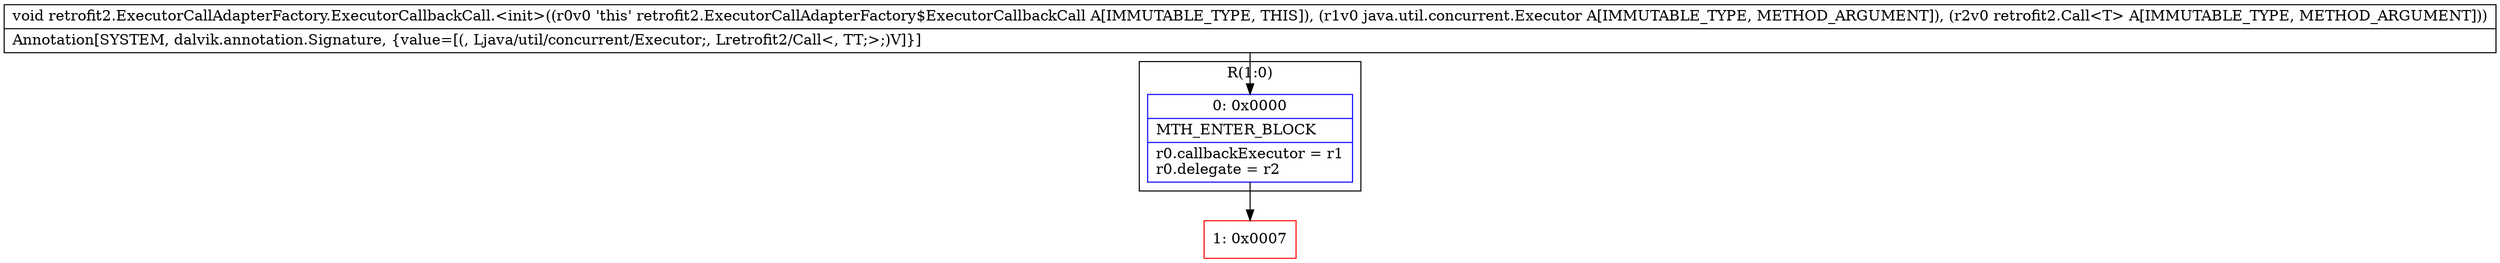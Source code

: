 digraph "CFG forretrofit2.ExecutorCallAdapterFactory.ExecutorCallbackCall.\<init\>(Ljava\/util\/concurrent\/Executor;Lretrofit2\/Call;)V" {
subgraph cluster_Region_1776133311 {
label = "R(1:0)";
node [shape=record,color=blue];
Node_0 [shape=record,label="{0\:\ 0x0000|MTH_ENTER_BLOCK\l|r0.callbackExecutor = r1\lr0.delegate = r2\l}"];
}
Node_1 [shape=record,color=red,label="{1\:\ 0x0007}"];
MethodNode[shape=record,label="{void retrofit2.ExecutorCallAdapterFactory.ExecutorCallbackCall.\<init\>((r0v0 'this' retrofit2.ExecutorCallAdapterFactory$ExecutorCallbackCall A[IMMUTABLE_TYPE, THIS]), (r1v0 java.util.concurrent.Executor A[IMMUTABLE_TYPE, METHOD_ARGUMENT]), (r2v0 retrofit2.Call\<T\> A[IMMUTABLE_TYPE, METHOD_ARGUMENT]))  | Annotation[SYSTEM, dalvik.annotation.Signature, \{value=[(, Ljava\/util\/concurrent\/Executor;, Lretrofit2\/Call\<, TT;\>;)V]\}]\l}"];
MethodNode -> Node_0;
Node_0 -> Node_1;
}

